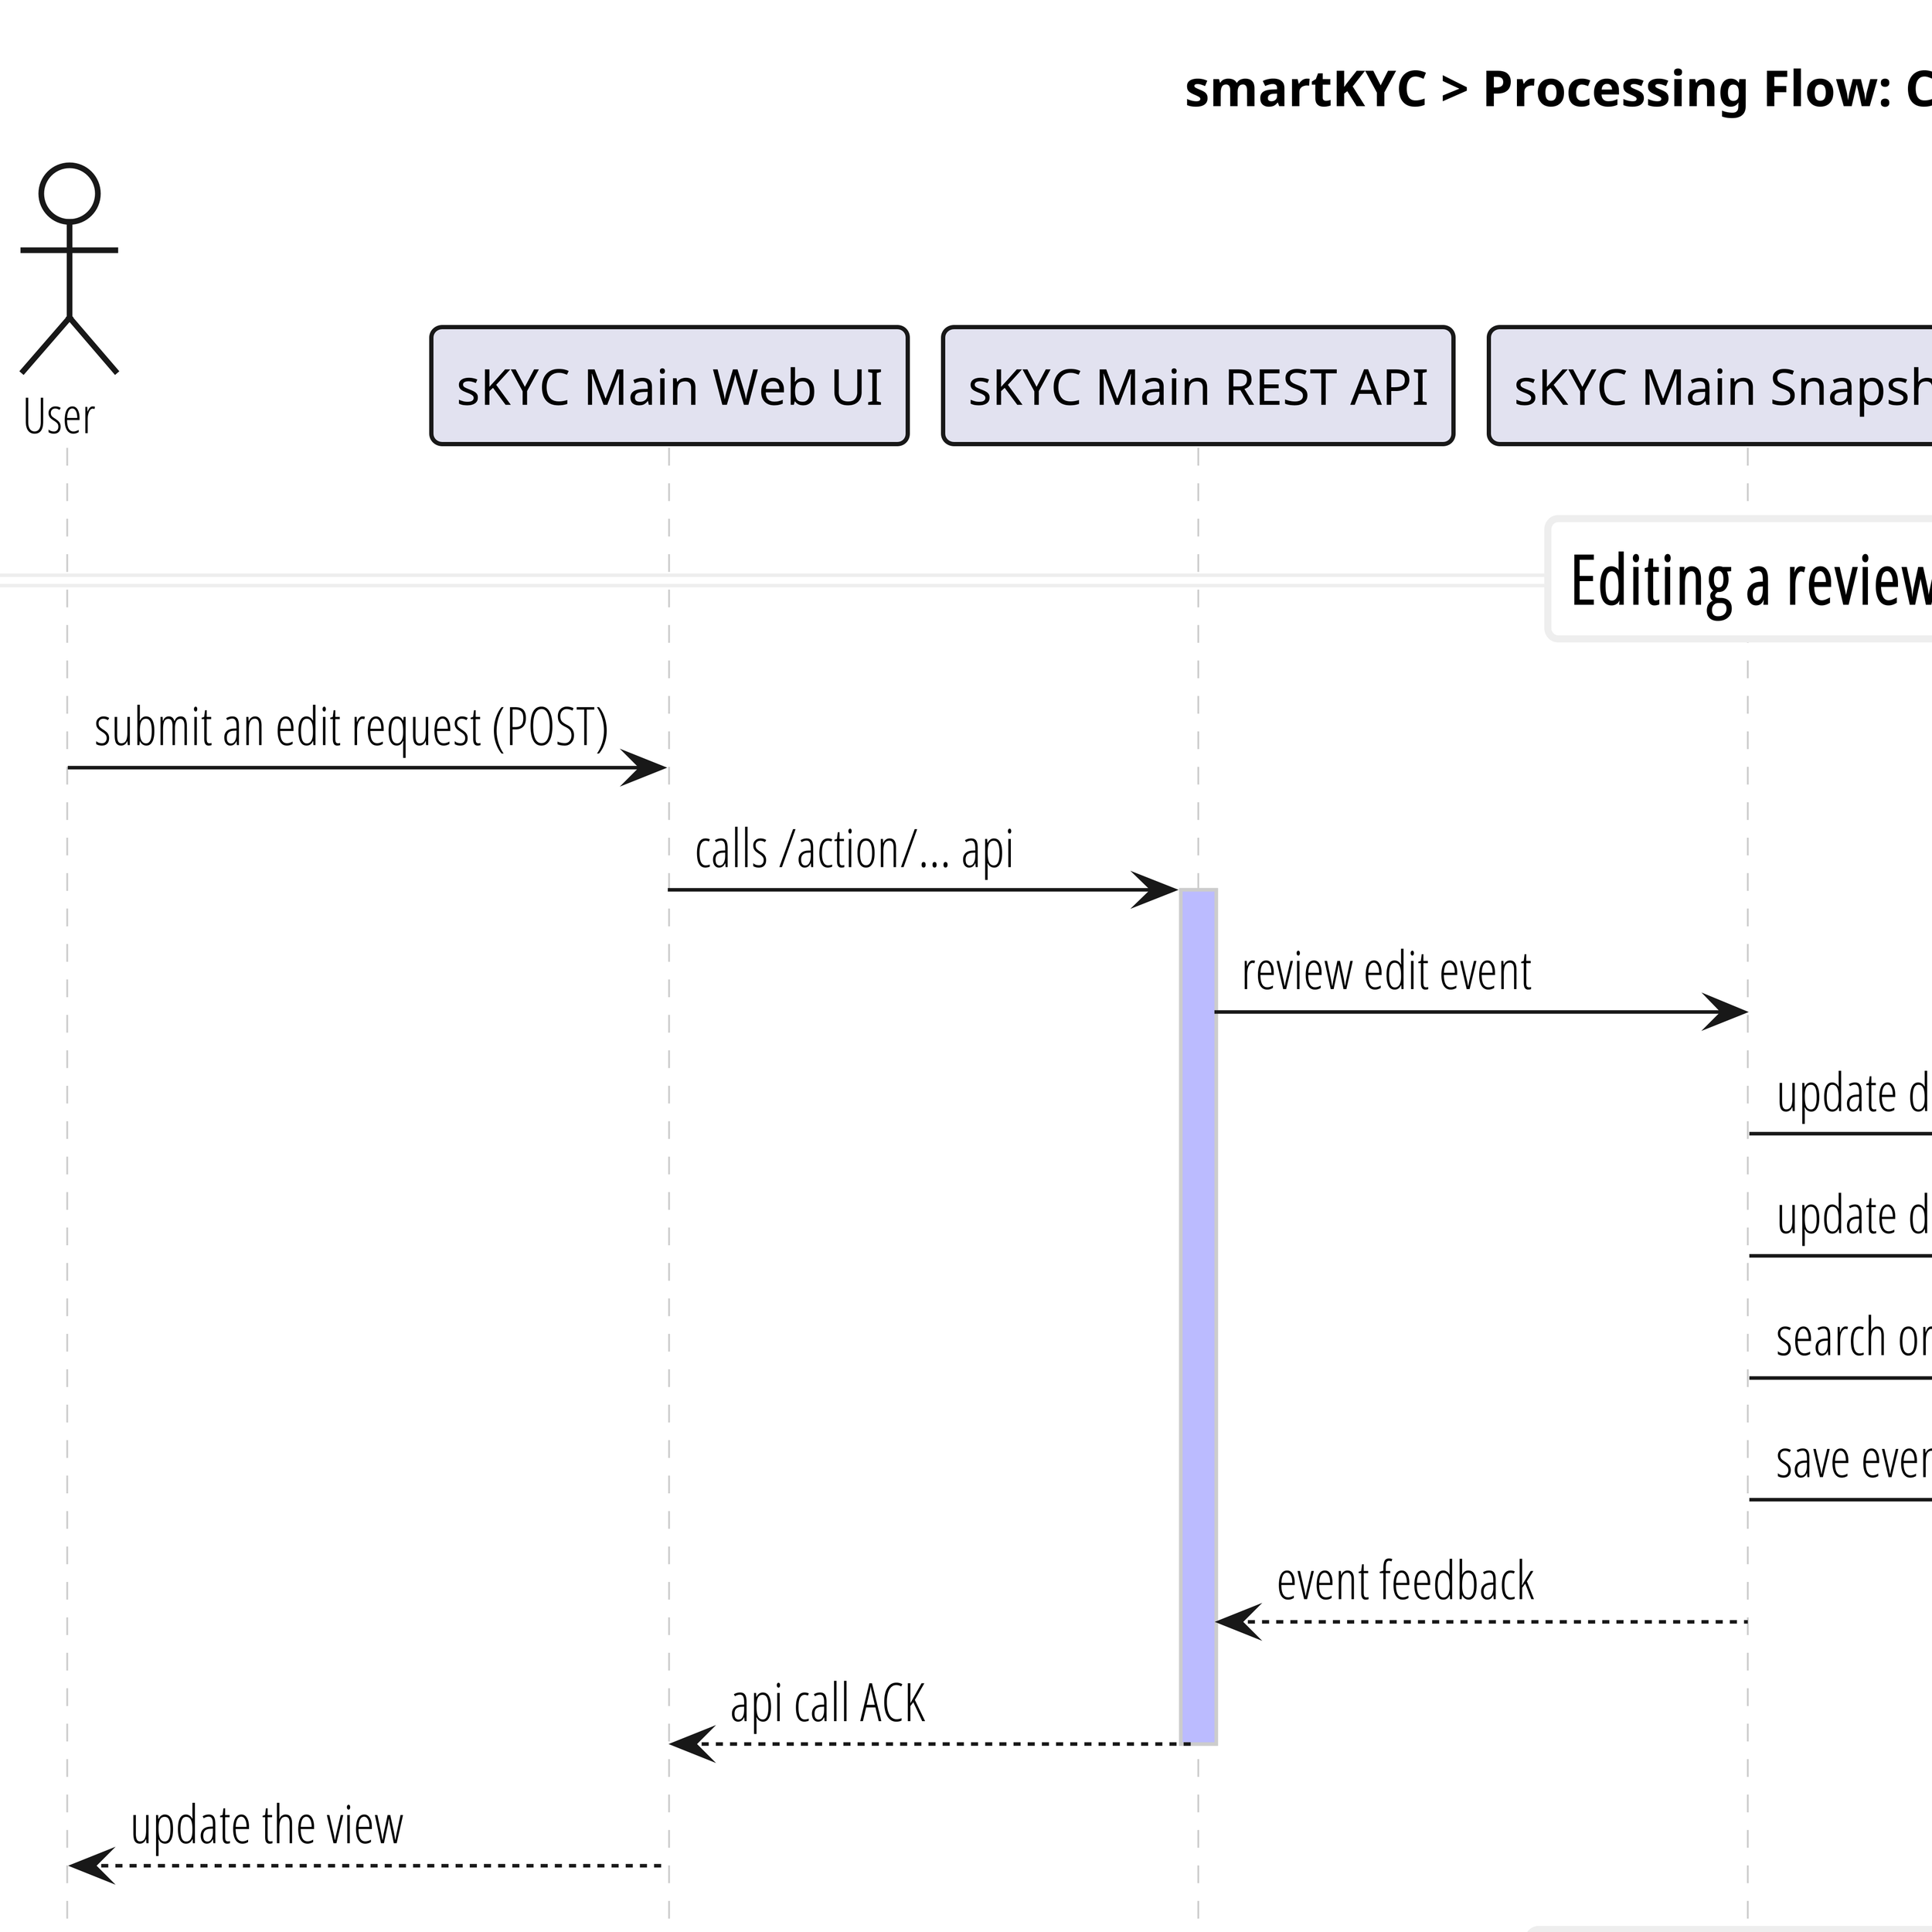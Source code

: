 @startuml

skinparam dpi 600
scale 1200*1800

skinparam roundCorner 6
skinparam shadowing false
skinparam interface {
  backgroundColor WhiteSmoke
}
skinparam actor {
  FontName Open Sans Condensed Light
  FontSize 14
}
skinparam arrow {
  FontName Open Sans Condensed Light
  FontSize 15
}
skinparam note {
  FontName Open Sans Condensed Light
  FontSize 13
  BorderColor #bbb
}
skinparam footer {
  FontName Open Sans Condensed Light
  FontSize 14
  FontColor DimGrey
}
skinparam sequence {
  actorBorderThickness 1.6
  participantBorderThickness 1.2
  LifeLineBorderColor #ccc
  ParticipantFontName Avenir Next Condensed
  DividerBorderColor #eee
  DividerBackgroundColor #fff
  DividerFontName Open Sans Condensed Light
  DividerFontSize 15
  DividerFontStyle Light
  TitleFontName Open Sans Condensed Light
  TitleFontStyle Light
  TitleFontSize 17
}

actor "User" as user #fff
participant "sKYC Main Web UI" as ui
participant "sKYC Main REST API" as api
participant "sKYC Main Snapshot" as snapshot
participant "sKYC Main Backrunner" as backrunner
participant "Solace" as mq #fff
database "CouchDB" as couch #fff
database "MSSQL" as oracle #fff

title
smartKYC > Processing Flow: Call to action API
endtitle

=== Editing a review ==

user -> ui: submit an edit request (POST)
ui -> api: calls /action/... api
activate api #BBBBFF
api -> snapshot: review edit event
snapshot -> couch: update database data (optional)
snapshot -> oracle: update database data (optional)
snapshot -> mq: search or backrunner event (optional)
snapshot -> couch: save event for the audit
snapshot --> api: event feedback
api --> ui: api call ACK
deactivate api
ui --> user: update the view

=== Backrunner event ==

mq --> backrunner: get backrunner job message
activate mq #FFBBBB
 ... performing the job ...
backrunner -> mq: job done event to snapshot
backrunner -> mq: commit tx
deactivate mq
mq --> snapshot: get job done event
activate mq #FFBBBB
snapshot -> couch: update search status
snapshot -> oracle: update review data
snapshot -> mq: commit tx
deactivate mq

|||

footer

endfooter

@endumlwho